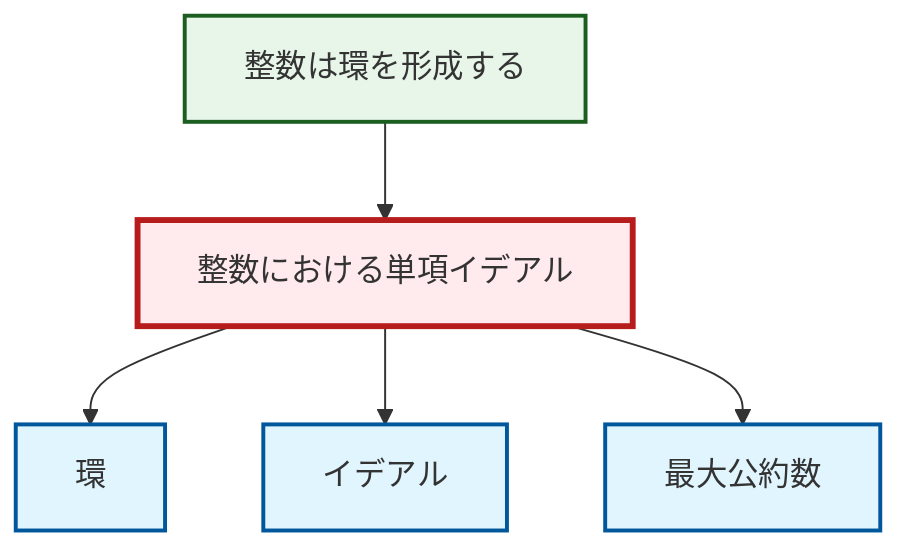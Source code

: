 graph TD
    classDef definition fill:#e1f5fe,stroke:#01579b,stroke-width:2px
    classDef theorem fill:#f3e5f5,stroke:#4a148c,stroke-width:2px
    classDef axiom fill:#fff3e0,stroke:#e65100,stroke-width:2px
    classDef example fill:#e8f5e9,stroke:#1b5e20,stroke-width:2px
    classDef current fill:#ffebee,stroke:#b71c1c,stroke-width:3px
    ex-integers-ring["整数は環を形成する"]:::example
    ex-principal-ideal["整数における単項イデアル"]:::example
    def-gcd["最大公約数"]:::definition
    def-ring["環"]:::definition
    def-ideal["イデアル"]:::definition
    ex-principal-ideal --> def-ring
    ex-principal-ideal --> def-ideal
    ex-principal-ideal --> def-gcd
    ex-integers-ring --> ex-principal-ideal
    class ex-principal-ideal current